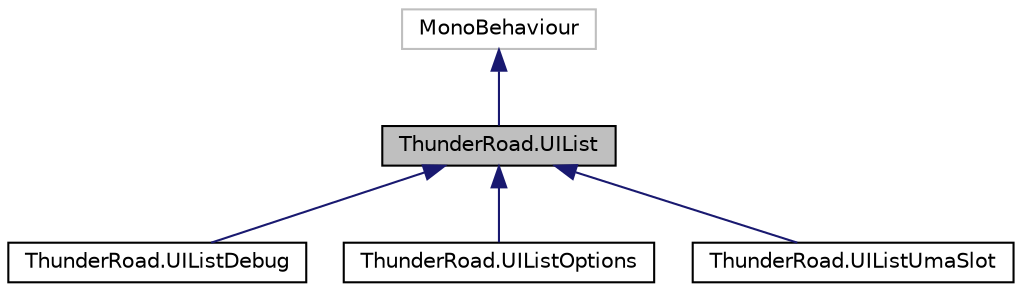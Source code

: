 digraph "ThunderRoad.UIList"
{
 // LATEX_PDF_SIZE
  edge [fontname="Helvetica",fontsize="10",labelfontname="Helvetica",labelfontsize="10"];
  node [fontname="Helvetica",fontsize="10",shape=record];
  Node1 [label="ThunderRoad.UIList",height=0.2,width=0.4,color="black", fillcolor="grey75", style="filled", fontcolor="black",tooltip="Class UIList. Implements the UnityEngine.MonoBehaviour"];
  Node2 -> Node1 [dir="back",color="midnightblue",fontsize="10",style="solid",fontname="Helvetica"];
  Node2 [label="MonoBehaviour",height=0.2,width=0.4,color="grey75", fillcolor="white", style="filled",tooltip=" "];
  Node1 -> Node3 [dir="back",color="midnightblue",fontsize="10",style="solid",fontname="Helvetica"];
  Node3 [label="ThunderRoad.UIListDebug",height=0.2,width=0.4,color="black", fillcolor="white", style="filled",URL="$class_thunder_road_1_1_u_i_list_debug.html",tooltip="Class UIListDebug. Implements the ThunderRoad.UIList"];
  Node1 -> Node4 [dir="back",color="midnightblue",fontsize="10",style="solid",fontname="Helvetica"];
  Node4 [label="ThunderRoad.UIListOptions",height=0.2,width=0.4,color="black", fillcolor="white", style="filled",URL="$class_thunder_road_1_1_u_i_list_options.html",tooltip="Class UIListOptions. Implements the ThunderRoad.UIList"];
  Node1 -> Node5 [dir="back",color="midnightblue",fontsize="10",style="solid",fontname="Helvetica"];
  Node5 [label="ThunderRoad.UIListUmaSlot",height=0.2,width=0.4,color="black", fillcolor="white", style="filled",URL="$class_thunder_road_1_1_u_i_list_uma_slot.html",tooltip="Class UIListUmaSlot. Implements the ThunderRoad.UIList"];
}
